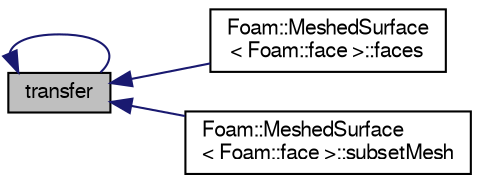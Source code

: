 digraph "transfer"
{
  bgcolor="transparent";
  edge [fontname="FreeSans",fontsize="10",labelfontname="FreeSans",labelfontsize="10"];
  node [fontname="FreeSans",fontsize="10",shape=record];
  rankdir="LR";
  Node282 [label="transfer",height=0.2,width=0.4,color="black", fillcolor="grey75", style="filled", fontcolor="black"];
  Node282 -> Node283 [dir="back",color="midnightblue",fontsize="10",style="solid",fontname="FreeSans"];
  Node283 [label="Foam::MeshedSurface\l\< Foam::face \>::faces",height=0.2,width=0.4,color="black",URL="$a29566.html#a16c6d36f7c961d037a44e5c235d9aa15",tooltip="Return const access to the faces. "];
  Node282 -> Node284 [dir="back",color="midnightblue",fontsize="10",style="solid",fontname="FreeSans"];
  Node284 [label="Foam::MeshedSurface\l\< Foam::face \>::subsetMesh",height=0.2,width=0.4,color="black",URL="$a29566.html#a629b040b2aa489e1b9e902730339f67e",tooltip="Return new surface. "];
  Node282 -> Node282 [dir="back",color="midnightblue",fontsize="10",style="solid",fontname="FreeSans"];
}
